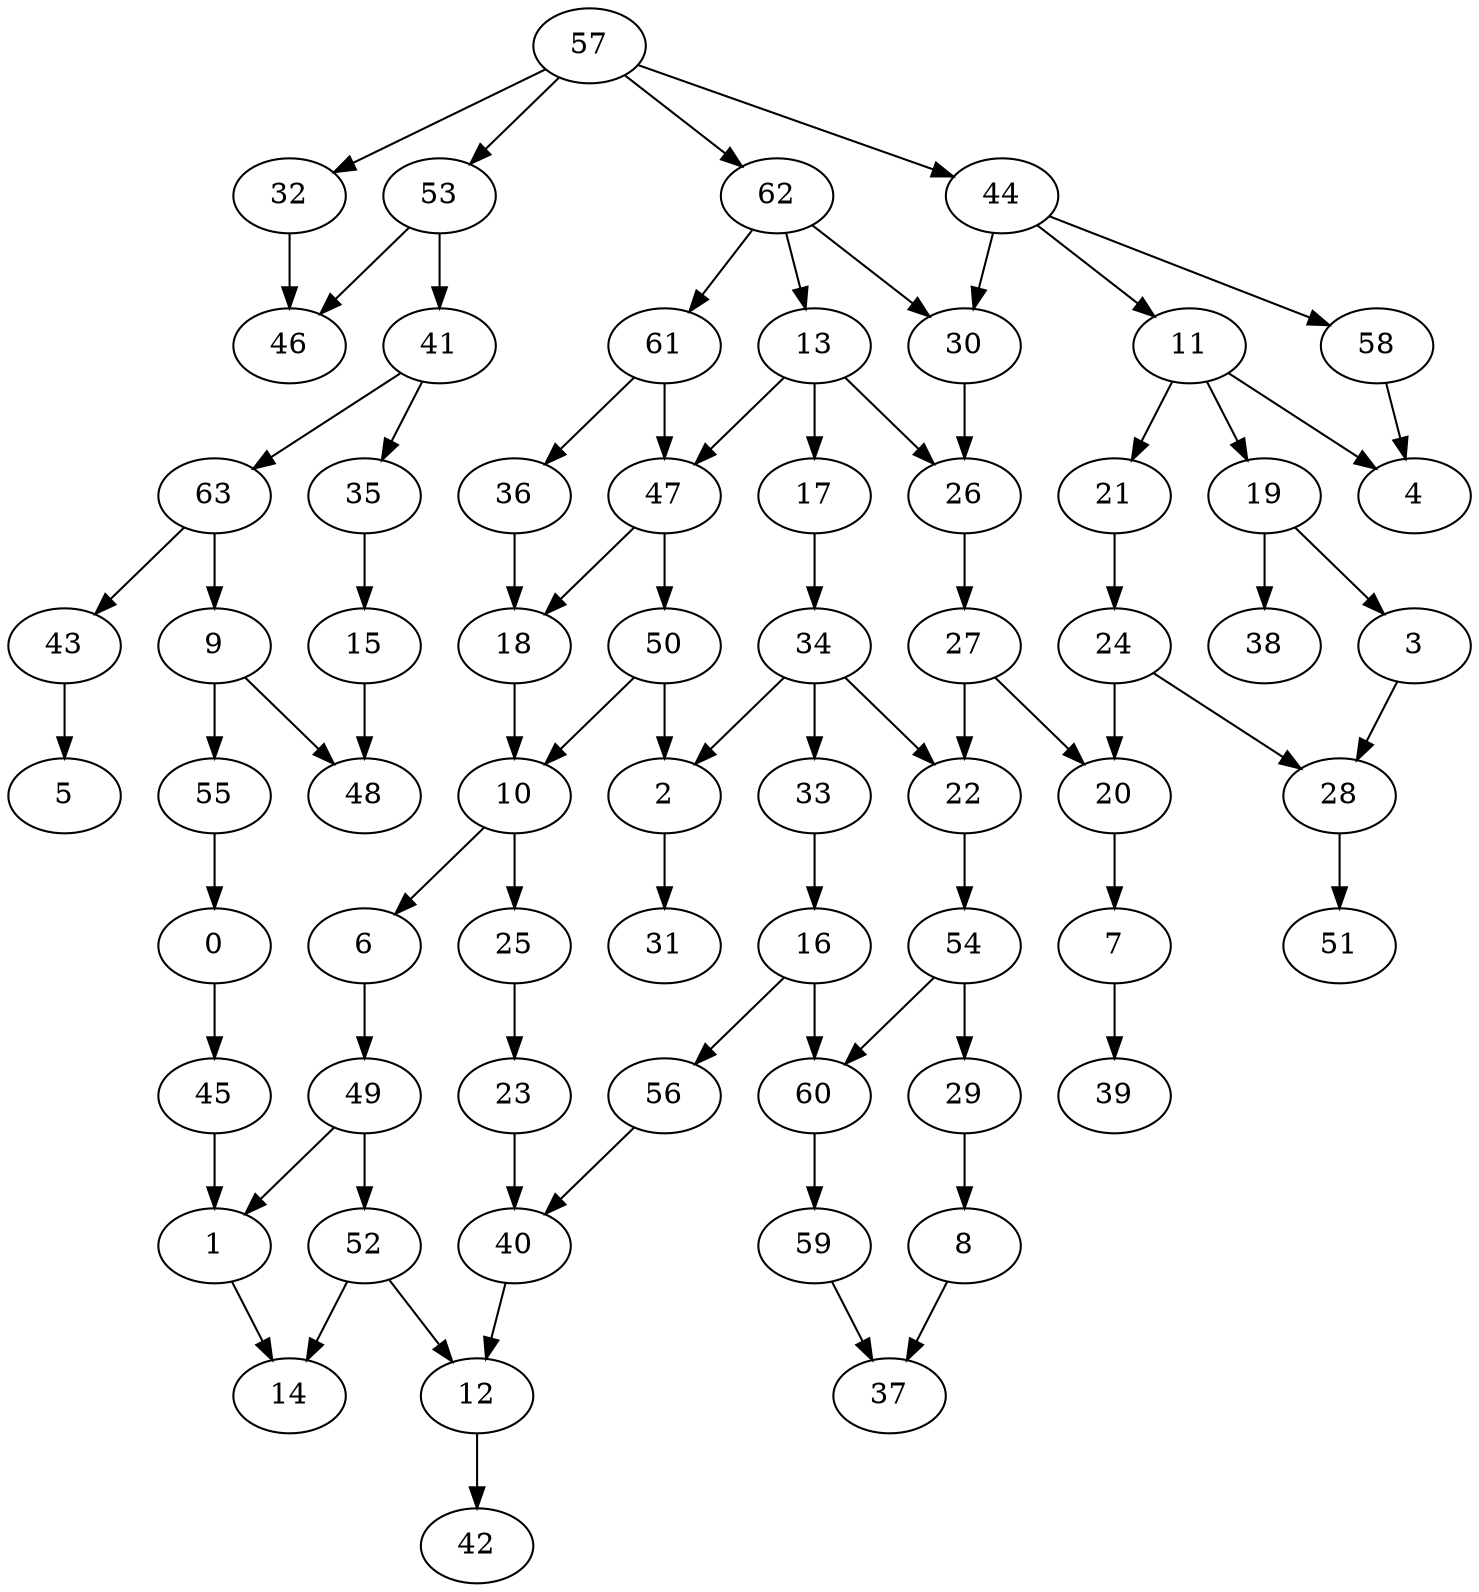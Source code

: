 strict digraph "" {
	0 -> 45;
	1 -> 14;
	2 -> 31;
	3 -> 28;
	6 -> 49;
	7 -> 39;
	8 -> 37;
	9 -> 48;
	9 -> 55;
	10 -> 6;
	10 -> 25;
	11 -> 4;
	11 -> 19;
	11 -> 21;
	12 -> 42;
	13 -> 17;
	13 -> 26;
	13 -> 47;
	15 -> 48;
	16 -> 56;
	16 -> 60;
	17 -> 34;
	18 -> 10;
	19 -> 3;
	19 -> 38;
	20 -> 7;
	21 -> 24;
	22 -> 54;
	23 -> 40;
	24 -> 20;
	24 -> 28;
	25 -> 23;
	26 -> 27;
	27 -> 20;
	27 -> 22;
	28 -> 51;
	29 -> 8;
	30 -> 26;
	32 -> 46;
	33 -> 16;
	34 -> 2;
	34 -> 22;
	34 -> 33;
	35 -> 15;
	36 -> 18;
	40 -> 12;
	41 -> 35;
	41 -> 63;
	43 -> 5;
	44 -> 11;
	44 -> 30;
	44 -> 58;
	45 -> 1;
	47 -> 18;
	47 -> 50;
	49 -> 1;
	49 -> 52;
	50 -> 2;
	50 -> 10;
	52 -> 12;
	52 -> 14;
	53 -> 41;
	53 -> 46;
	54 -> 29;
	54 -> 60;
	55 -> 0;
	56 -> 40;
	57 -> 32;
	57 -> 44;
	57 -> 53;
	57 -> 62;
	58 -> 4;
	59 -> 37;
	60 -> 59;
	61 -> 36;
	61 -> 47;
	62 -> 13;
	62 -> 30;
	62 -> 61;
	63 -> 9;
	63 -> 43;
}
